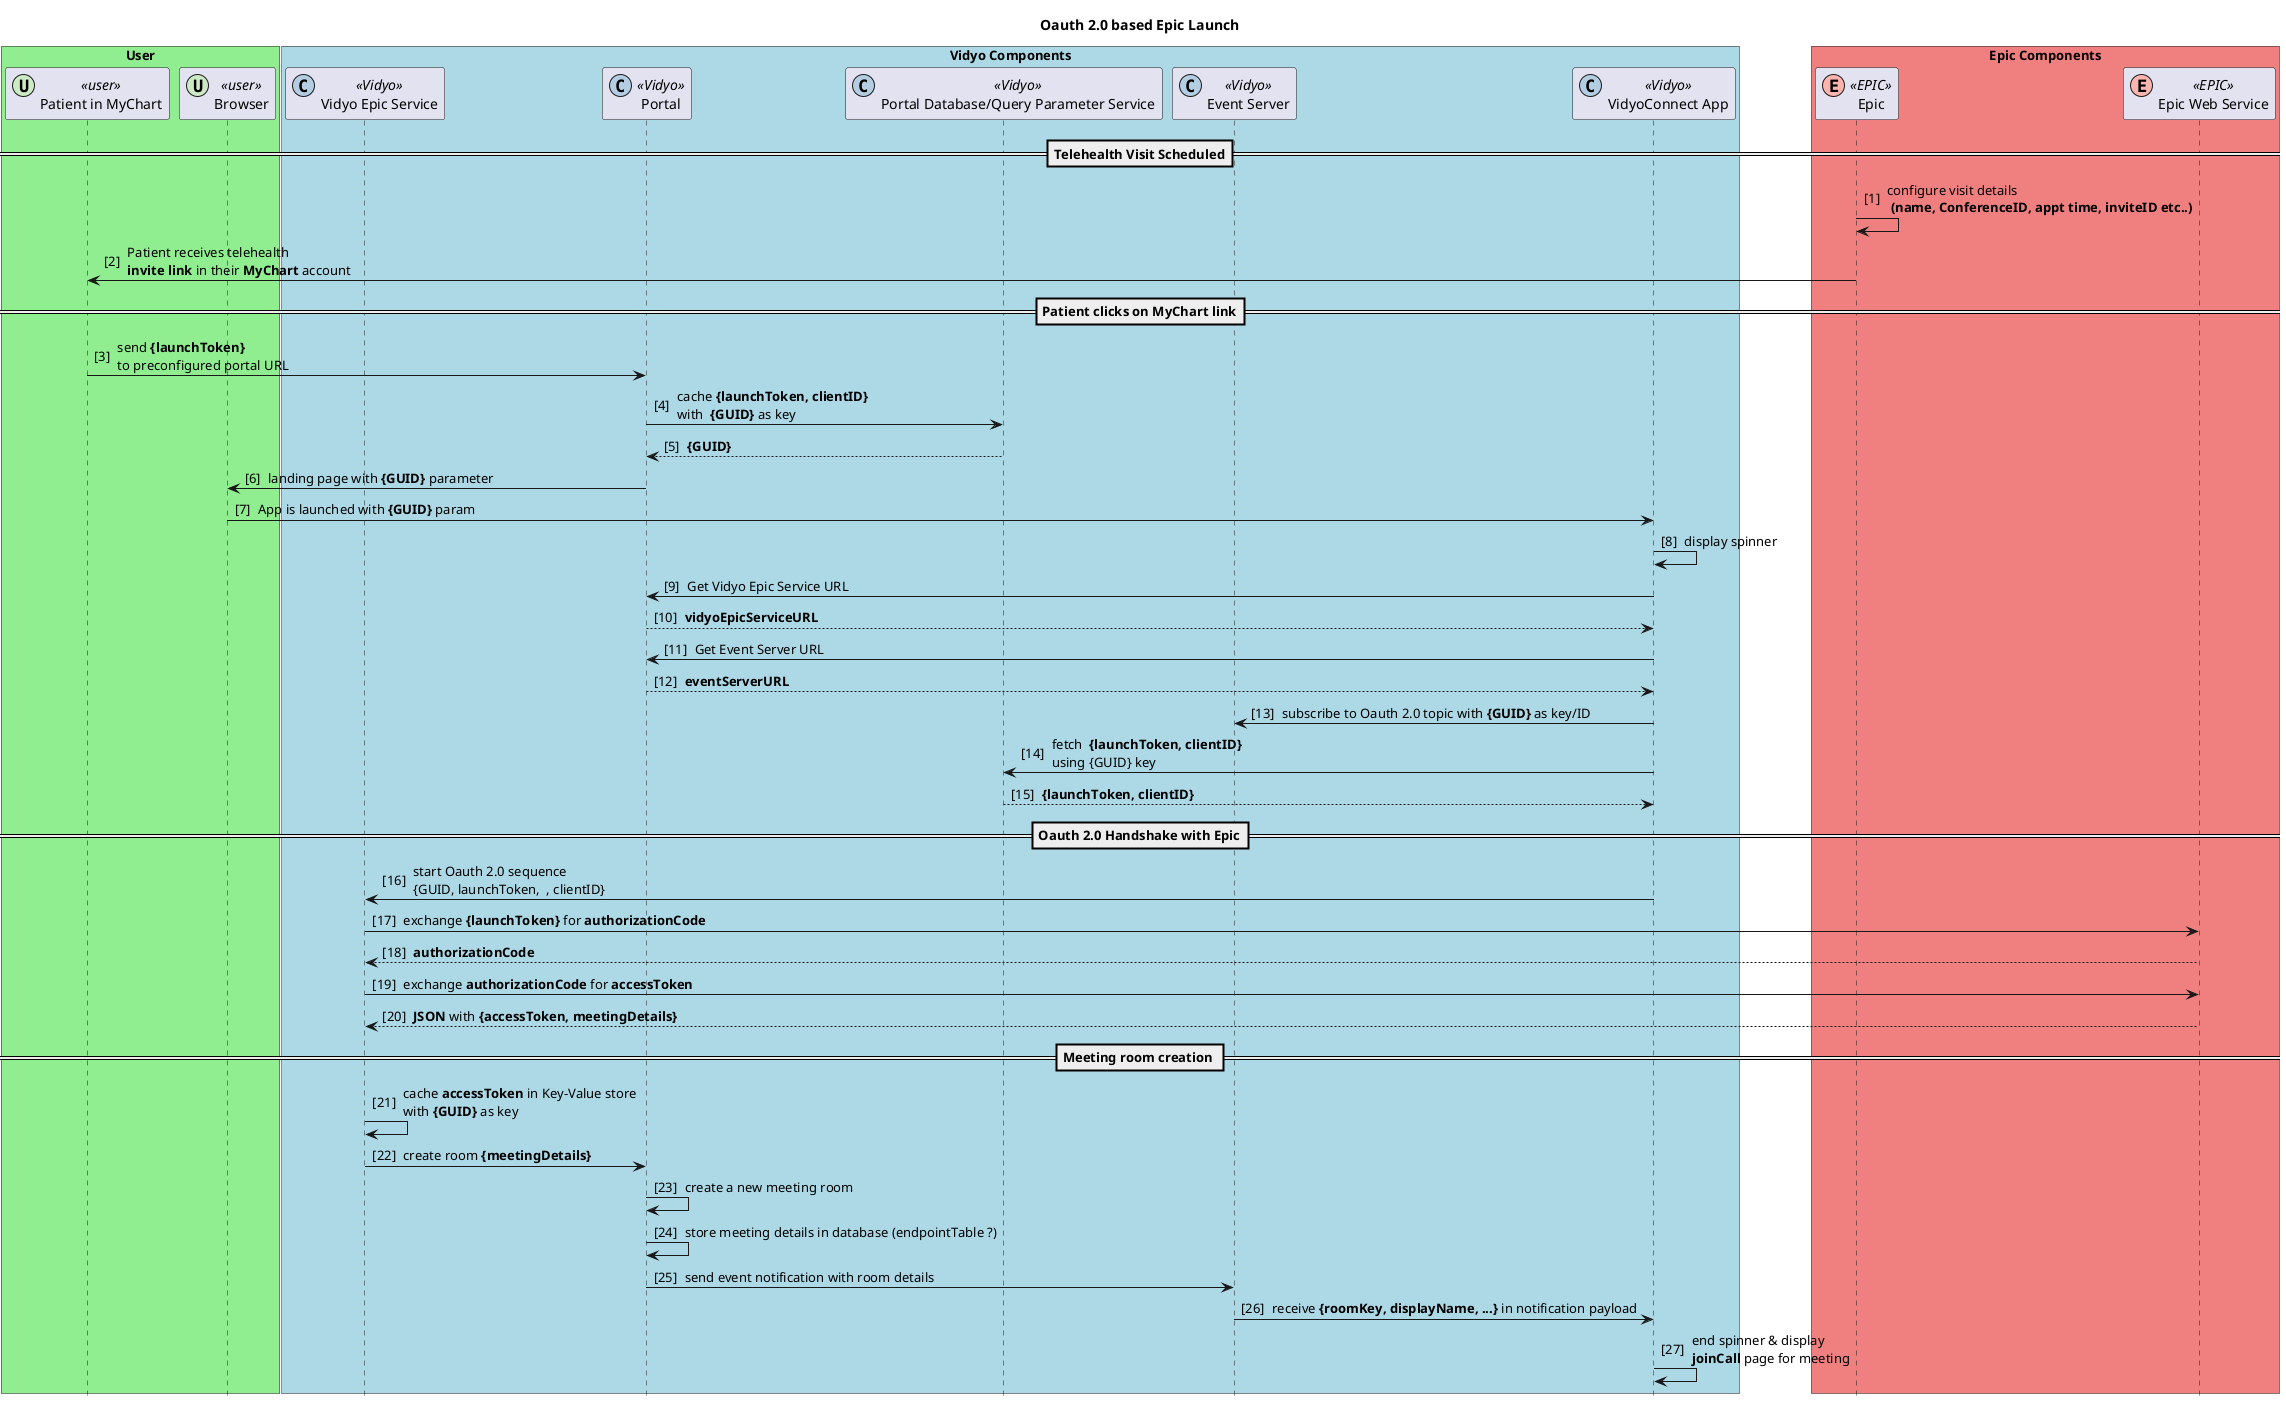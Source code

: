 @startuml
title "Oauth 2.0 based Epic Launch"
hide footbox
hide unlinked
autonumber "[0] "

box "User" #LightGreen
participant "Patient in MyChart" as Patient << (U, #ccebc5) user >>
participant "Browser" as Browser << (U, #ccebc5) user >>
end box

box "Vidyo Components" #LightBlue
participant "Vidyo Epic Service" as VidyoEpicService << (C, #b3cde3) Vidyo >>
participant "Portal" as Portal << (C, #b3cde3) Vidyo >>
participant "Portal Database/Query Parameter Service" as PortalDB << (C, #b3cde3) Vidyo >>
participant "Event Server" as EventServer << (C, #b3cde3) Vidyo >>
participant "VidyoConnect App" as VidyoConnect << (C, #b3cde3  ) Vidyo >>
end box

box "Epic Components" #LightCoral
participant "Epic" as Epic << (E, #fbb4ae) EPIC >>
participant "Epic Web Service" as EPS << (E, #fbb4ae) EPIC >>
end box

==Telehealth Visit Scheduled==
Epic -> Epic: configure visit details \n **(name, ConferenceID, appt time, inviteID etc..)**
Epic -> Patient: Patient receives telehealth \n**invite link** in their **MyChart** account

== Patient clicks on MyChart link==
Patient -> Portal: send **{launchToken}** \nto preconfigured portal URL
Portal-> PortalDB: cache **{launchToken, clientID}** \nwith  **{GUID}** as key
return **{GUID}**
Portal->Browser: landing page with **{GUID}** parameter
Browser->VidyoConnect : App is launched with **{GUID}** param
VidyoConnect->VidyoConnect: display spinner
VidyoConnect->Portal :  Get Vidyo Epic Service URL
return **vidyoEpicServiceURL**
VidyoConnect->Portal : Get Event Server URL
return **eventServerURL**
VidyoConnect->EventServer: subscribe to Oauth 2.0 topic with **{GUID}** as key/ID
VidyoConnect->PortalDB : fetch  **{launchToken, clientID}** \nusing {GUID} key
return **{launchToken, clientID}**
== Oauth 2.0 Handshake with Epic==
VidyoConnect->VidyoEpicService: start Oauth 2.0 sequence \n{GUID, launchToken,  , clientID}
VidyoEpicService->EPS : exchange **{launchToken}** for **authorizationCode** 
return **authorizationCode**
VidyoEpicService->EPS : exchange **authorizationCode** for **accessToken** 
return **JSON** with **{accessToken, meetingDetails}**
== Meeting room creation ==
VidyoEpicService->VidyoEpicService : cache **accessToken** in Key-Value store \nwith **{GUID}** as key 
VidyoEpicService->Portal : create room **{meetingDetails}**
Portal->Portal : create a new meeting room
Portal->Portal : store meeting details in database (endpointTable ?)
Portal->EventServer : send event notification with room details
EventServer->VidyoConnect: receive **{roomKey, displayName, ...}** in notification payload
VidyoConnect->VidyoConnect: end spinner & display \n**joinCall** page for meeting


@enduml
